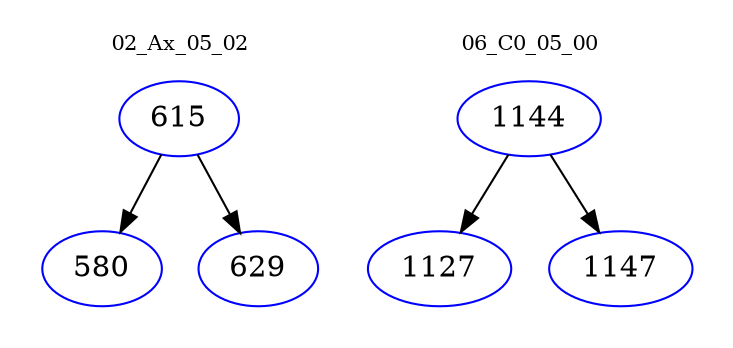 digraph{
subgraph cluster_0 {
color = white
label = "02_Ax_05_02";
fontsize=10;
T0_615 [label="615", color="blue"]
T0_615 -> T0_580 [color="black"]
T0_580 [label="580", color="blue"]
T0_615 -> T0_629 [color="black"]
T0_629 [label="629", color="blue"]
}
subgraph cluster_1 {
color = white
label = "06_C0_05_00";
fontsize=10;
T1_1144 [label="1144", color="blue"]
T1_1144 -> T1_1127 [color="black"]
T1_1127 [label="1127", color="blue"]
T1_1144 -> T1_1147 [color="black"]
T1_1147 [label="1147", color="blue"]
}
}
